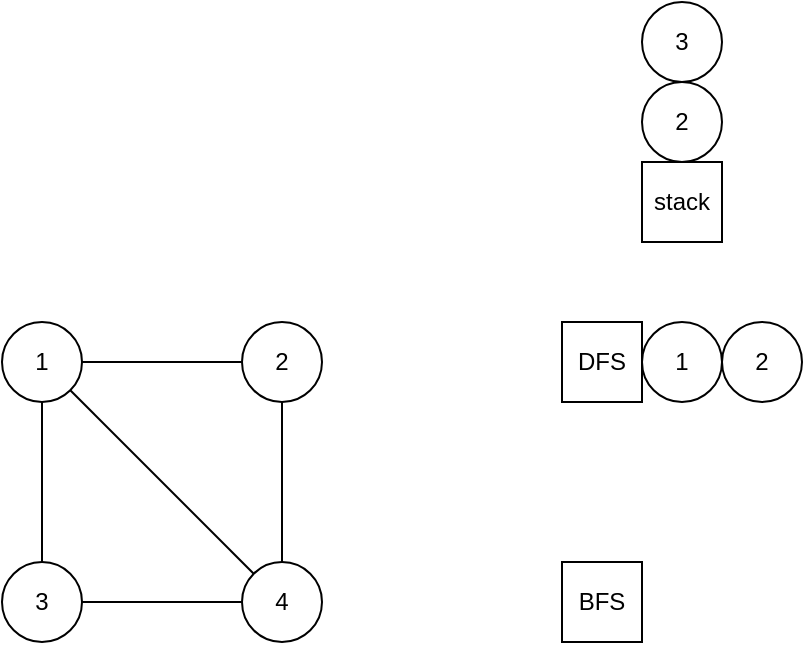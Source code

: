 <mxfile version="13.7.9" type="device"><diagram id="E02Aw_3RS-gNAGFz-pwW" name="페이지-1"><mxGraphModel dx="621" dy="461" grid="1" gridSize="10" guides="1" tooltips="1" connect="1" arrows="1" fold="1" page="1" pageScale="1" pageWidth="10000" pageHeight="10000" math="0" shadow="0"><root><mxCell id="0"/><mxCell id="1" parent="0"/><mxCell id="lAjUW5xk8v16zEMEZC_W-1" value="1" style="ellipse;whiteSpace=wrap;html=1;aspect=fixed;" vertex="1" parent="1"><mxGeometry x="560" y="480" width="40" height="40" as="geometry"/></mxCell><mxCell id="lAjUW5xk8v16zEMEZC_W-2" value="2" style="ellipse;whiteSpace=wrap;html=1;aspect=fixed;" vertex="1" parent="1"><mxGeometry x="680" y="480" width="40" height="40" as="geometry"/></mxCell><mxCell id="lAjUW5xk8v16zEMEZC_W-3" value="3" style="ellipse;whiteSpace=wrap;html=1;aspect=fixed;" vertex="1" parent="1"><mxGeometry x="560" y="600" width="40" height="40" as="geometry"/></mxCell><mxCell id="lAjUW5xk8v16zEMEZC_W-4" value="4" style="ellipse;whiteSpace=wrap;html=1;aspect=fixed;" vertex="1" parent="1"><mxGeometry x="680" y="600" width="40" height="40" as="geometry"/></mxCell><mxCell id="lAjUW5xk8v16zEMEZC_W-6" value="" style="endArrow=none;html=1;entryX=0;entryY=0.5;entryDx=0;entryDy=0;" edge="1" parent="1" target="lAjUW5xk8v16zEMEZC_W-2"><mxGeometry width="50" height="50" relative="1" as="geometry"><mxPoint x="600" y="500" as="sourcePoint"/><mxPoint x="650" y="450" as="targetPoint"/></mxGeometry></mxCell><mxCell id="lAjUW5xk8v16zEMEZC_W-7" value="" style="endArrow=none;html=1;exitX=0.5;exitY=1;exitDx=0;exitDy=0;" edge="1" parent="1" source="lAjUW5xk8v16zEMEZC_W-1" target="lAjUW5xk8v16zEMEZC_W-3"><mxGeometry width="50" height="50" relative="1" as="geometry"><mxPoint x="610" y="510" as="sourcePoint"/><mxPoint x="690" y="510" as="targetPoint"/></mxGeometry></mxCell><mxCell id="lAjUW5xk8v16zEMEZC_W-8" value="" style="endArrow=none;html=1;exitX=0.5;exitY=1;exitDx=0;exitDy=0;entryX=0.5;entryY=0;entryDx=0;entryDy=0;" edge="1" parent="1" source="lAjUW5xk8v16zEMEZC_W-2" target="lAjUW5xk8v16zEMEZC_W-4"><mxGeometry width="50" height="50" relative="1" as="geometry"><mxPoint x="590" y="530" as="sourcePoint"/><mxPoint x="700" y="590" as="targetPoint"/></mxGeometry></mxCell><mxCell id="lAjUW5xk8v16zEMEZC_W-9" value="" style="endArrow=none;html=1;exitX=1;exitY=0.5;exitDx=0;exitDy=0;entryX=0;entryY=0.5;entryDx=0;entryDy=0;" edge="1" parent="1" source="lAjUW5xk8v16zEMEZC_W-3" target="lAjUW5xk8v16zEMEZC_W-4"><mxGeometry width="50" height="50" relative="1" as="geometry"><mxPoint x="710" y="530" as="sourcePoint"/><mxPoint x="712.32" y="609.32" as="targetPoint"/></mxGeometry></mxCell><mxCell id="lAjUW5xk8v16zEMEZC_W-10" value="" style="endArrow=none;html=1;exitX=1;exitY=1;exitDx=0;exitDy=0;" edge="1" parent="1" source="lAjUW5xk8v16zEMEZC_W-1" target="lAjUW5xk8v16zEMEZC_W-4"><mxGeometry width="50" height="50" relative="1" as="geometry"><mxPoint x="590" y="530" as="sourcePoint"/><mxPoint x="590" y="610" as="targetPoint"/></mxGeometry></mxCell><mxCell id="lAjUW5xk8v16zEMEZC_W-11" value="DFS" style="rounded=0;whiteSpace=wrap;html=1;" vertex="1" parent="1"><mxGeometry x="840" y="480" width="40" height="40" as="geometry"/></mxCell><mxCell id="lAjUW5xk8v16zEMEZC_W-12" value="BFS" style="rounded=0;whiteSpace=wrap;html=1;" vertex="1" parent="1"><mxGeometry x="840" y="600" width="40" height="40" as="geometry"/></mxCell><mxCell id="lAjUW5xk8v16zEMEZC_W-13" value="1" style="ellipse;whiteSpace=wrap;html=1;aspect=fixed;" vertex="1" parent="1"><mxGeometry x="880" y="480" width="40" height="40" as="geometry"/></mxCell><mxCell id="lAjUW5xk8v16zEMEZC_W-14" value="stack" style="rounded=0;whiteSpace=wrap;html=1;" vertex="1" parent="1"><mxGeometry x="880" y="400" width="40" height="40" as="geometry"/></mxCell><mxCell id="lAjUW5xk8v16zEMEZC_W-15" value="2" style="ellipse;whiteSpace=wrap;html=1;aspect=fixed;" vertex="1" parent="1"><mxGeometry x="880" y="360" width="40" height="40" as="geometry"/></mxCell><mxCell id="lAjUW5xk8v16zEMEZC_W-16" value="3" style="ellipse;whiteSpace=wrap;html=1;aspect=fixed;" vertex="1" parent="1"><mxGeometry x="880" y="320" width="40" height="40" as="geometry"/></mxCell><mxCell id="lAjUW5xk8v16zEMEZC_W-17" value="2" style="ellipse;whiteSpace=wrap;html=1;aspect=fixed;" vertex="1" parent="1"><mxGeometry x="920" y="480" width="40" height="40" as="geometry"/></mxCell></root></mxGraphModel></diagram></mxfile>